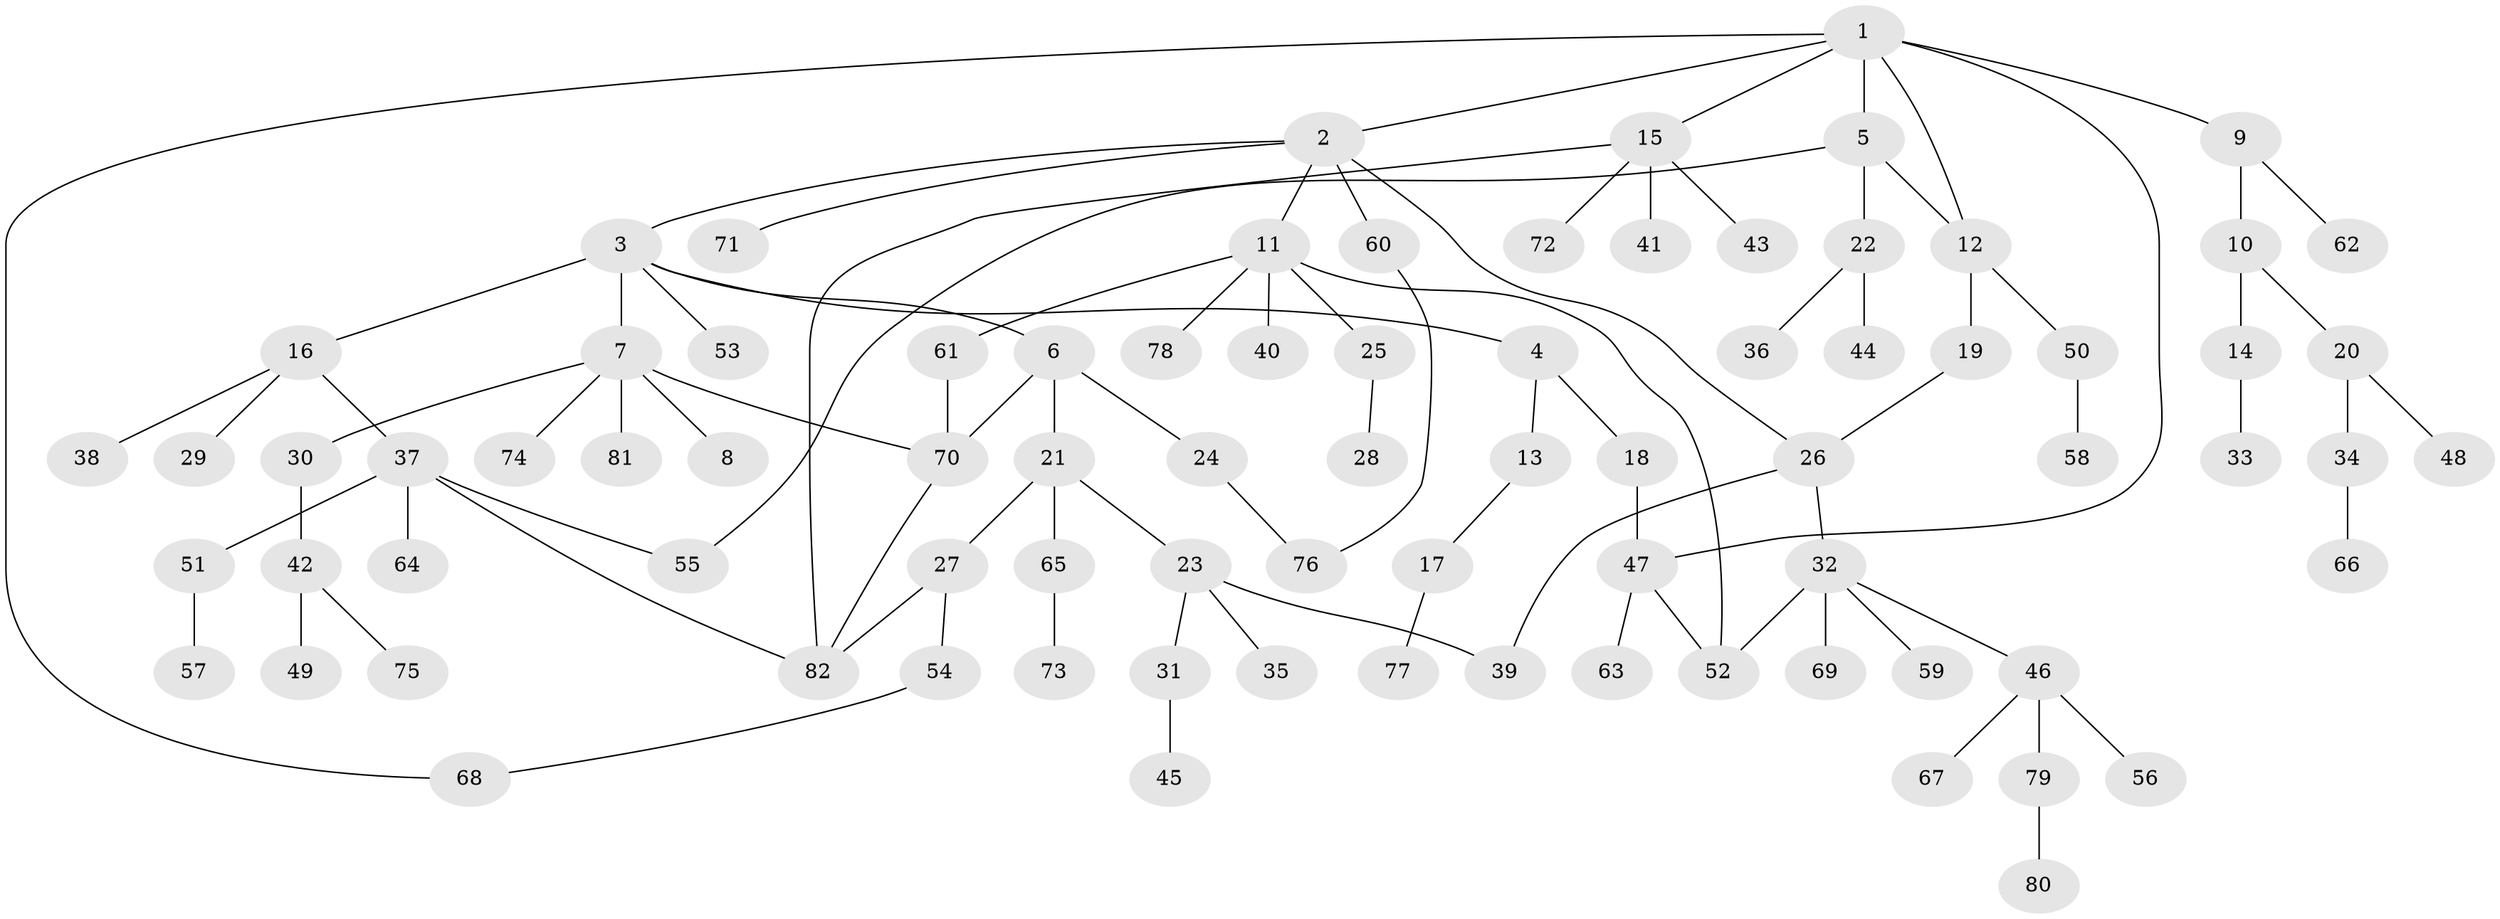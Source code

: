 // Generated by graph-tools (version 1.1) at 2025/42/03/09/25 04:42:51]
// undirected, 82 vertices, 95 edges
graph export_dot {
graph [start="1"]
  node [color=gray90,style=filled];
  1;
  2;
  3;
  4;
  5;
  6;
  7;
  8;
  9;
  10;
  11;
  12;
  13;
  14;
  15;
  16;
  17;
  18;
  19;
  20;
  21;
  22;
  23;
  24;
  25;
  26;
  27;
  28;
  29;
  30;
  31;
  32;
  33;
  34;
  35;
  36;
  37;
  38;
  39;
  40;
  41;
  42;
  43;
  44;
  45;
  46;
  47;
  48;
  49;
  50;
  51;
  52;
  53;
  54;
  55;
  56;
  57;
  58;
  59;
  60;
  61;
  62;
  63;
  64;
  65;
  66;
  67;
  68;
  69;
  70;
  71;
  72;
  73;
  74;
  75;
  76;
  77;
  78;
  79;
  80;
  81;
  82;
  1 -- 2;
  1 -- 5;
  1 -- 9;
  1 -- 12;
  1 -- 15;
  1 -- 68;
  1 -- 47;
  2 -- 3;
  2 -- 11;
  2 -- 60;
  2 -- 71;
  2 -- 26;
  3 -- 4;
  3 -- 6;
  3 -- 7;
  3 -- 16;
  3 -- 53;
  4 -- 13;
  4 -- 18;
  5 -- 22;
  5 -- 55;
  5 -- 12;
  6 -- 21;
  6 -- 24;
  6 -- 70;
  7 -- 8;
  7 -- 30;
  7 -- 74;
  7 -- 81;
  7 -- 70;
  9 -- 10;
  9 -- 62;
  10 -- 14;
  10 -- 20;
  11 -- 25;
  11 -- 40;
  11 -- 52;
  11 -- 61;
  11 -- 78;
  12 -- 19;
  12 -- 50;
  13 -- 17;
  14 -- 33;
  15 -- 41;
  15 -- 43;
  15 -- 72;
  15 -- 82;
  16 -- 29;
  16 -- 37;
  16 -- 38;
  17 -- 77;
  18 -- 47;
  19 -- 26;
  20 -- 34;
  20 -- 48;
  21 -- 23;
  21 -- 27;
  21 -- 65;
  22 -- 36;
  22 -- 44;
  23 -- 31;
  23 -- 35;
  23 -- 39;
  24 -- 76;
  25 -- 28;
  26 -- 32;
  26 -- 39;
  27 -- 54;
  27 -- 82;
  30 -- 42;
  31 -- 45;
  32 -- 46;
  32 -- 59;
  32 -- 69;
  32 -- 52;
  34 -- 66;
  37 -- 51;
  37 -- 64;
  37 -- 55;
  37 -- 82;
  42 -- 49;
  42 -- 75;
  46 -- 56;
  46 -- 67;
  46 -- 79;
  47 -- 63;
  47 -- 52;
  50 -- 58;
  51 -- 57;
  54 -- 68;
  60 -- 76;
  61 -- 70;
  65 -- 73;
  70 -- 82;
  79 -- 80;
}
